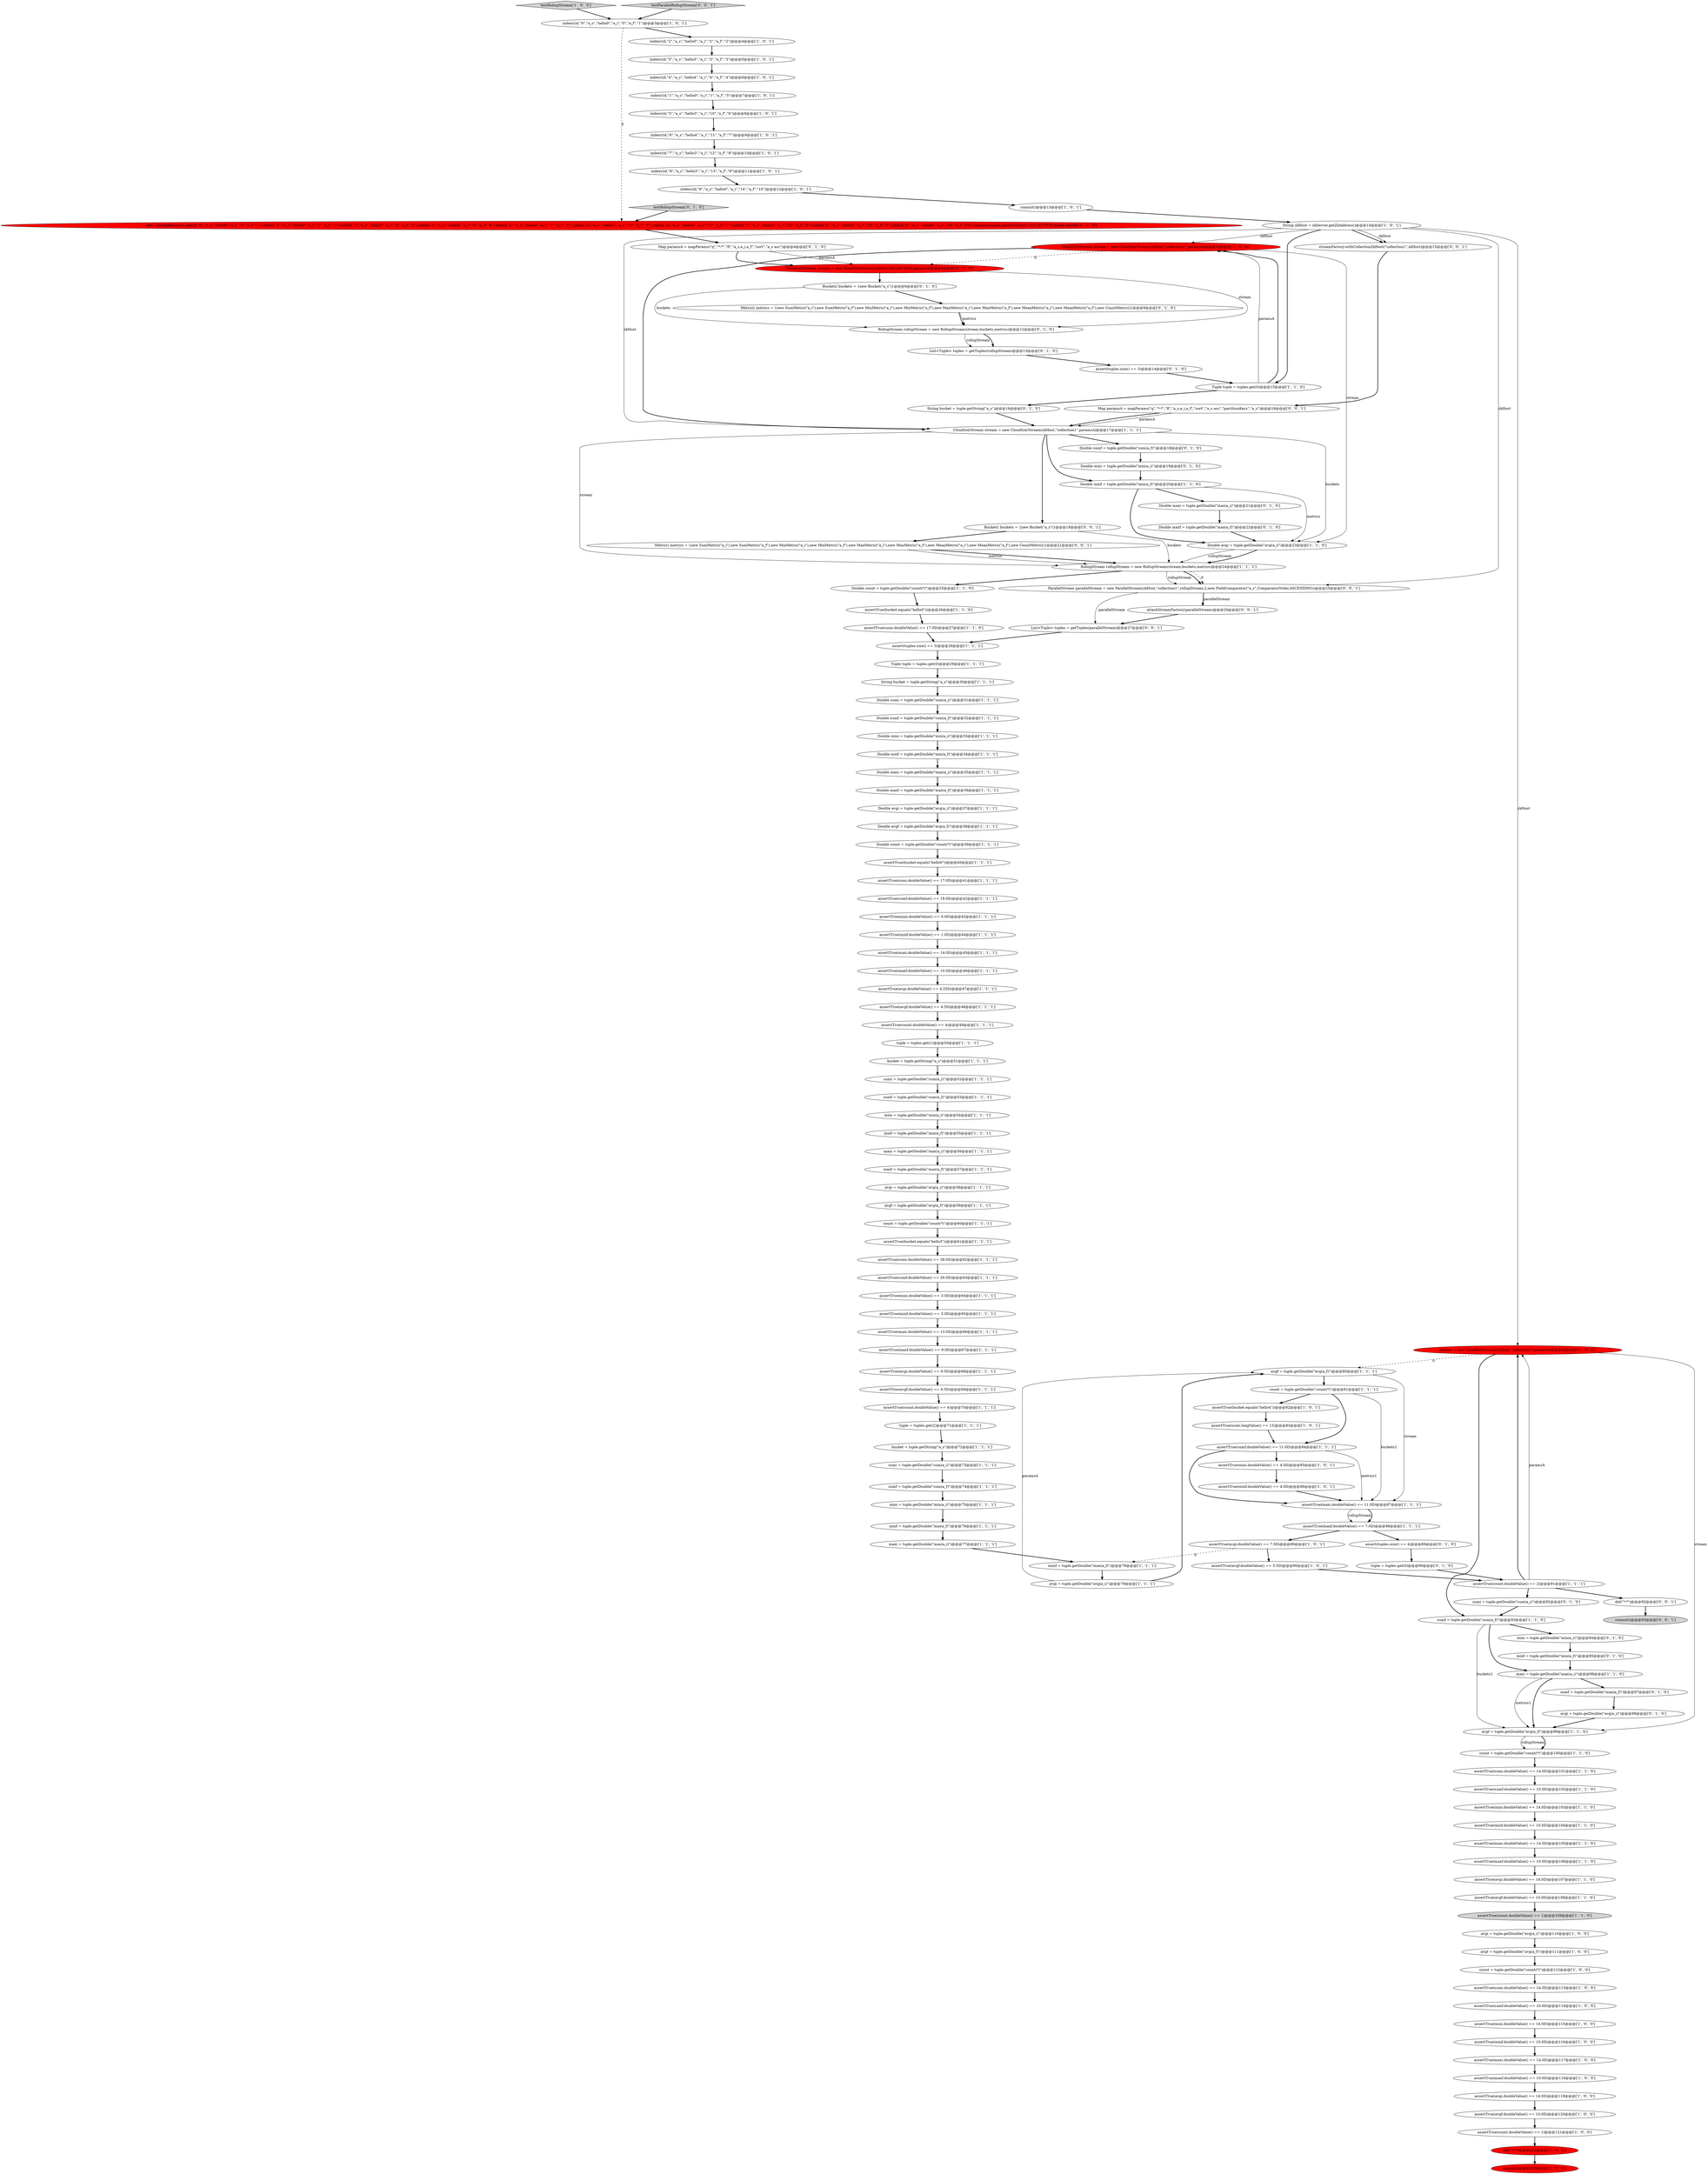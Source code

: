 digraph {
130 [style = filled, label = "sumi = tuple.getDouble(\"sum(a_i)\")@@@92@@@['0', '1', '0']", fillcolor = white, shape = ellipse image = "AAA0AAABBB2BBB"];
103 [style = filled, label = "testRollupStream['1', '0', '0']", fillcolor = lightgray, shape = diamond image = "AAA0AAABBB1BBB"];
128 [style = filled, label = "minf = tuple.getDouble(\"min(a_f)\")@@@95@@@['0', '1', '0']", fillcolor = white, shape = ellipse image = "AAA0AAABBB2BBB"];
63 [style = filled, label = "assertTrue(avgf.doubleValue() == 10.0D)@@@120@@@['1', '0', '0']", fillcolor = white, shape = ellipse image = "AAA0AAABBB1BBB"];
68 [style = filled, label = "assertTrue(maxf.doubleValue() == 10.0D)@@@118@@@['1', '0', '0']", fillcolor = white, shape = ellipse image = "AAA0AAABBB1BBB"];
49 [style = filled, label = "maxi = tuple.getDouble(\"max(a_i)\")@@@56@@@['1', '1', '1']", fillcolor = white, shape = ellipse image = "AAA0AAABBB1BBB"];
75 [style = filled, label = "assertTrue(sumi.doubleValue() == 38.0D)@@@62@@@['1', '1', '1']", fillcolor = white, shape = ellipse image = "AAA0AAABBB1BBB"];
51 [style = filled, label = "assertTrue(maxf.doubleValue() == 7.0D)@@@88@@@['1', '1', '1']", fillcolor = white, shape = ellipse image = "AAA0AAABBB1BBB"];
114 [style = filled, label = "Double sumf = tuple.getDouble(\"sum(a_f)\")@@@18@@@['0', '1', '0']", fillcolor = white, shape = ellipse image = "AAA0AAABBB2BBB"];
5 [style = filled, label = "assertTrue(sumi.longValue() == 15)@@@83@@@['1', '0', '1']", fillcolor = white, shape = ellipse image = "AAA0AAABBB1BBB"];
144 [style = filled, label = "Metric(( metrics = {new SumMetric(\"a_i\"),new SumMetric(\"a_f\"),new MinMetric(\"a_i\"),new MinMetric(\"a_f\"),new MaxMetric(\"a_i\"),new MaxMetric(\"a_f\"),new MeanMetric(\"a_i\"),new MeanMetric(\"a_f\"),new CountMetric()}@@@21@@@['0', '0', '1']", fillcolor = white, shape = ellipse image = "AAA0AAABBB3BBB"];
4 [style = filled, label = "tuple = tuples.get(2)@@@71@@@['1', '1', '1']", fillcolor = white, shape = ellipse image = "AAA0AAABBB1BBB"];
43 [style = filled, label = "assertTrue(maxi.doubleValue() == 14.0D)@@@117@@@['1', '0', '0']", fillcolor = white, shape = ellipse image = "AAA0AAABBB1BBB"];
20 [style = filled, label = "Double sumi = tuple.getDouble(\"sum(a_i)\")@@@31@@@['1', '1', '1']", fillcolor = white, shape = ellipse image = "AAA0AAABBB1BBB"];
78 [style = filled, label = "assertTrue(avgi.doubleValue() == 14.0D)@@@107@@@['1', '1', '0']", fillcolor = white, shape = ellipse image = "AAA0AAABBB1BBB"];
11 [style = filled, label = "Double avgi = tuple.getDouble(\"avg(a_i)\")@@@37@@@['1', '1', '1']", fillcolor = white, shape = ellipse image = "AAA0AAABBB1BBB"];
126 [style = filled, label = "Metric(( metrics = {new SumMetric(\"a_i\"),new SumMetric(\"a_f\"),new MinMetric(\"a_i\"),new MinMetric(\"a_f\"),new MaxMetric(\"a_i\"),new MaxMetric(\"a_f\"),new MeanMetric(\"a_i\"),new MeanMetric(\"a_f\"),new CountMetric()}@@@9@@@['0', '1', '0']", fillcolor = white, shape = ellipse image = "AAA0AAABBB2BBB"];
85 [style = filled, label = "Double avgi = tuple.getDouble(\"avg(a_i)\")@@@23@@@['1', '1', '0']", fillcolor = white, shape = ellipse image = "AAA0AAABBB1BBB"];
88 [style = filled, label = "assertTrue(count.doubleValue() == 1)@@@109@@@['1', '1', '0']", fillcolor = lightgray, shape = ellipse image = "AAA0AAABBB1BBB"];
29 [style = filled, label = "indexr(id,\"5\",\"a_s\",\"hello3\",\"a_i\",\"10\",\"a_f\",\"6\")@@@8@@@['1', '0', '1']", fillcolor = white, shape = ellipse image = "AAA0AAABBB1BBB"];
25 [style = filled, label = "assertTrue(maxi.doubleValue() == 14.0D)@@@105@@@['1', '1', '0']", fillcolor = white, shape = ellipse image = "AAA0AAABBB1BBB"];
123 [style = filled, label = "avgi = tuple.getDouble(\"avg(a_i)\")@@@98@@@['0', '1', '0']", fillcolor = white, shape = ellipse image = "AAA0AAABBB2BBB"];
109 [style = filled, label = "assertTrue(count.doubleValue() == 1)@@@121@@@['1', '0', '0']", fillcolor = white, shape = ellipse image = "AAA0AAABBB1BBB"];
110 [style = filled, label = "indexr(id,\"7\",\"a_s\",\"hello3\",\"a_i\",\"12\",\"a_f\",\"8\")@@@10@@@['1', '0', '1']", fillcolor = white, shape = ellipse image = "AAA0AAABBB1BBB"];
35 [style = filled, label = "assertTrue(sumf.doubleValue() == 10.0D)@@@114@@@['1', '0', '0']", fillcolor = white, shape = ellipse image = "AAA0AAABBB1BBB"];
84 [style = filled, label = "RollupStream rollupStream = new RollupStream(stream,buckets,metrics)@@@24@@@['1', '1', '1']", fillcolor = white, shape = ellipse image = "AAA0AAABBB1BBB"];
34 [style = filled, label = "indexr(id,\"4\",\"a_s\",\"hello4\",\"a_i\",\"4\",\"a_f\",\"4\")@@@6@@@['1', '0', '1']", fillcolor = white, shape = ellipse image = "AAA0AAABBB1BBB"];
39 [style = filled, label = "assertTrue(bucket.equals(\"hello4\"))@@@82@@@['1', '0', '1']", fillcolor = white, shape = ellipse image = "AAA0AAABBB1BBB"];
93 [style = filled, label = "Double sumf = tuple.getDouble(\"sum(a_f)\")@@@32@@@['1', '1', '1']", fillcolor = white, shape = ellipse image = "AAA0AAABBB1BBB"];
92 [style = filled, label = "Double mini = tuple.getDouble(\"min(a_i)\")@@@33@@@['1', '1', '1']", fillcolor = white, shape = ellipse image = "AAA0AAABBB1BBB"];
106 [style = filled, label = "assertTrue(minf.doubleValue() == 10.0D)@@@116@@@['1', '0', '0']", fillcolor = white, shape = ellipse image = "AAA0AAABBB1BBB"];
10 [style = filled, label = "assertTrue(minf.doubleValue() == 4.0D)@@@86@@@['1', '0', '1']", fillcolor = white, shape = ellipse image = "AAA0AAABBB1BBB"];
81 [style = filled, label = "assert(tuples.size() == 3)@@@28@@@['1', '1', '1']", fillcolor = white, shape = ellipse image = "AAA0AAABBB1BBB"];
98 [style = filled, label = "bucket = tuple.getString(\"a_s\")@@@72@@@['1', '1', '1']", fillcolor = white, shape = ellipse image = "AAA0AAABBB1BBB"];
129 [style = filled, label = "Double maxi = tuple.getDouble(\"max(a_i)\")@@@21@@@['0', '1', '0']", fillcolor = white, shape = ellipse image = "AAA0AAABBB2BBB"];
124 [style = filled, label = "assert(tuples.size() == 4)@@@89@@@['0', '1', '0']", fillcolor = white, shape = ellipse image = "AAA0AAABBB2BBB"];
101 [style = filled, label = "Double maxi = tuple.getDouble(\"max(a_i)\")@@@35@@@['1', '1', '1']", fillcolor = white, shape = ellipse image = "AAA0AAABBB1BBB"];
66 [style = filled, label = "tuple = tuples.get(1)@@@50@@@['1', '1', '1']", fillcolor = white, shape = ellipse image = "AAA0AAABBB1BBB"];
90 [style = filled, label = "indexr(id,\"3\",\"a_s\",\"hello3\",\"a_i\",\"3\",\"a_f\",\"3\")@@@5@@@['1', '0', '1']", fillcolor = white, shape = ellipse image = "AAA0AAABBB1BBB"];
23 [style = filled, label = "bucket = tuple.getString(\"a_s\")@@@51@@@['1', '1', '1']", fillcolor = white, shape = ellipse image = "AAA0AAABBB1BBB"];
9 [style = filled, label = "CloudSolrStream stream = new CloudSolrStream(zkHost,\"collection1\",paramsA)@@@16@@@['1', '0', '0']", fillcolor = red, shape = ellipse image = "AAA1AAABBB1BBB"];
115 [style = filled, label = "Map paramsA = mapParams(\"q\",\"*:*\",\"fl\",\"a_s,a_i,a_f\",\"sort\",\"a_s asc\")@@@4@@@['0', '1', '0']", fillcolor = white, shape = ellipse image = "AAA0AAABBB2BBB"];
80 [style = filled, label = "indexr(id,\"6\",\"a_s\",\"hello4\",\"a_i\",\"11\",\"a_f\",\"7\")@@@9@@@['1', '0', '1']", fillcolor = white, shape = ellipse image = "AAA0AAABBB1BBB"];
137 [style = filled, label = "ParallelStream parallelStream = new ParallelStream(zkHost,\"collection1\",rollupStream,2,new FieldComparator(\"a_s\",ComparatorOrder.ASCENDING))@@@25@@@['0', '0', '1']", fillcolor = white, shape = ellipse image = "AAA0AAABBB3BBB"];
99 [style = filled, label = "assertTrue(maxf.doubleValue() == 10.0D)@@@106@@@['1', '1', '0']", fillcolor = white, shape = ellipse image = "AAA0AAABBB1BBB"];
141 [style = filled, label = "streamFactory.withCollectionZkHost(\"collection1\",zkHost)@@@15@@@['0', '0', '1']", fillcolor = white, shape = ellipse image = "AAA0AAABBB3BBB"];
42 [style = filled, label = "assertTrue(sumf.doubleValue() == 26.0D)@@@63@@@['1', '1', '1']", fillcolor = white, shape = ellipse image = "AAA0AAABBB1BBB"];
95 [style = filled, label = "assertTrue(mini.doubleValue() == 4.0D)@@@85@@@['1', '0', '1']", fillcolor = white, shape = ellipse image = "AAA0AAABBB1BBB"];
40 [style = filled, label = "maxf = tuple.getDouble(\"max(a_f)\")@@@78@@@['1', '1', '1']", fillcolor = white, shape = ellipse image = "AAA0AAABBB1BBB"];
27 [style = filled, label = "assertTrue(minf.doubleValue() == 1.0D)@@@44@@@['1', '1', '1']", fillcolor = white, shape = ellipse image = "AAA0AAABBB1BBB"];
77 [style = filled, label = "indexr(id,\"8\",\"a_s\",\"hello3\",\"a_i\",\"13\",\"a_f\",\"9\")@@@11@@@['1', '0', '1']", fillcolor = white, shape = ellipse image = "AAA0AAABBB1BBB"];
44 [style = filled, label = "Tuple tuple = tuples.get(0)@@@29@@@['1', '1', '1']", fillcolor = white, shape = ellipse image = "AAA0AAABBB1BBB"];
46 [style = filled, label = "assertTrue(avgi.doubleValue() == 7.5D)@@@89@@@['1', '0', '1']", fillcolor = white, shape = ellipse image = "AAA0AAABBB1BBB"];
70 [style = filled, label = "mini = tuple.getDouble(\"min(a_i)\")@@@75@@@['1', '1', '1']", fillcolor = white, shape = ellipse image = "AAA0AAABBB1BBB"];
138 [style = filled, label = "attachStreamFactory(parallelStream)@@@26@@@['0', '0', '1']", fillcolor = white, shape = ellipse image = "AAA0AAABBB3BBB"];
19 [style = filled, label = "minf = tuple.getDouble(\"min(a_f)\")@@@55@@@['1', '1', '1']", fillcolor = white, shape = ellipse image = "AAA0AAABBB1BBB"];
113 [style = filled, label = "assertTrue(maxi.doubleValue() == 14.0D)@@@45@@@['1', '1', '1']", fillcolor = white, shape = ellipse image = "AAA0AAABBB1BBB"];
111 [style = filled, label = "assertTrue(sumf.doubleValue() == 18.0D)@@@42@@@['1', '1', '1']", fillcolor = white, shape = ellipse image = "AAA0AAABBB1BBB"];
120 [style = filled, label = "assert(tuples.size() == 3)@@@14@@@['0', '1', '0']", fillcolor = white, shape = ellipse image = "AAA0AAABBB2BBB"];
32 [style = filled, label = "assertTrue(mini.doubleValue() == 0.0D)@@@43@@@['1', '1', '1']", fillcolor = white, shape = ellipse image = "AAA0AAABBB1BBB"];
116 [style = filled, label = "Double maxf = tuple.getDouble(\"max(a_f)\")@@@22@@@['0', '1', '0']", fillcolor = white, shape = ellipse image = "AAA0AAABBB2BBB"];
13 [style = filled, label = "sumf = tuple.getDouble(\"sum(a_f)\")@@@74@@@['1', '1', '1']", fillcolor = white, shape = ellipse image = "AAA0AAABBB1BBB"];
37 [style = filled, label = "assertTrue(maxi.doubleValue() == 11.0D)@@@87@@@['1', '1', '1']", fillcolor = white, shape = ellipse image = "AAA0AAABBB1BBB"];
64 [style = filled, label = "Double count = tuple.getDouble(\"count(*)\")@@@39@@@['1', '1', '1']", fillcolor = white, shape = ellipse image = "AAA0AAABBB1BBB"];
14 [style = filled, label = "Double minf = tuple.getDouble(\"min(a_f)\")@@@34@@@['1', '1', '1']", fillcolor = white, shape = ellipse image = "AAA0AAABBB1BBB"];
53 [style = filled, label = "CloudSolrStream stream = new CloudSolrStream(zkHost,\"collection1\",paramsA)@@@17@@@['1', '1', '1']", fillcolor = white, shape = ellipse image = "AAA0AAABBB1BBB"];
8 [style = filled, label = "Double count = tuple.getDouble(\"count(*)\")@@@25@@@['1', '1', '0']", fillcolor = white, shape = ellipse image = "AAA0AAABBB1BBB"];
55 [style = filled, label = "del(\"*:*\")@@@122@@@['1', '0', '0']", fillcolor = red, shape = ellipse image = "AAA1AAABBB1BBB"];
16 [style = filled, label = "assertTrue(avgf.doubleValue() == 6.5D)@@@69@@@['1', '1', '1']", fillcolor = white, shape = ellipse image = "AAA0AAABBB1BBB"];
119 [style = filled, label = "CloudSolrStream stream = new CloudSolrStream(zkHost,COLLECTION,paramsA)@@@5@@@['0', '1', '0']", fillcolor = red, shape = ellipse image = "AAA1AAABBB2BBB"];
6 [style = filled, label = "assertTrue(maxf.doubleValue() == 9.0D)@@@67@@@['1', '1', '1']", fillcolor = white, shape = ellipse image = "AAA0AAABBB1BBB"];
140 [style = filled, label = "Bucket(( buckets = {new Bucket(\"a_s\")}@@@18@@@['0', '0', '1']", fillcolor = white, shape = ellipse image = "AAA0AAABBB3BBB"];
79 [style = filled, label = "assertTrue(count.doubleValue() == 2)@@@91@@@['1', '1', '1']", fillcolor = white, shape = ellipse image = "AAA0AAABBB1BBB"];
82 [style = filled, label = "assertTrue(sumf.doubleValue() == 11.0D)@@@84@@@['1', '1', '1']", fillcolor = white, shape = ellipse image = "AAA0AAABBB1BBB"];
89 [style = filled, label = "assertTrue(sumi.doubleValue() == 14.0D)@@@101@@@['1', '1', '0']", fillcolor = white, shape = ellipse image = "AAA0AAABBB1BBB"];
1 [style = filled, label = "indexr(id,\"2\",\"a_s\",\"hello0\",\"a_i\",\"2\",\"a_f\",\"2\")@@@4@@@['1', '0', '1']", fillcolor = white, shape = ellipse image = "AAA0AAABBB1BBB"];
71 [style = filled, label = "assertTrue(mini.doubleValue() == 14.0D)@@@103@@@['1', '1', '0']", fillcolor = white, shape = ellipse image = "AAA0AAABBB1BBB"];
112 [style = filled, label = "assertTrue(avgf.doubleValue() == 5.5D)@@@90@@@['1', '0', '1']", fillcolor = white, shape = ellipse image = "AAA0AAABBB1BBB"];
83 [style = filled, label = "assertTrue(sumi.doubleValue() == 17.0D)@@@41@@@['1', '1', '1']", fillcolor = white, shape = ellipse image = "AAA0AAABBB1BBB"];
31 [style = filled, label = "assertTrue(avgf.doubleValue() == 4.5D)@@@48@@@['1', '1', '1']", fillcolor = white, shape = ellipse image = "AAA0AAABBB1BBB"];
18 [style = filled, label = "maxf = tuple.getDouble(\"max(a_f)\")@@@57@@@['1', '1', '1']", fillcolor = white, shape = ellipse image = "AAA0AAABBB1BBB"];
38 [style = filled, label = "avgf = tuple.getDouble(\"avg(a_f)\")@@@59@@@['1', '1', '1']", fillcolor = white, shape = ellipse image = "AAA0AAABBB1BBB"];
12 [style = filled, label = "avgi = tuple.getDouble(\"avg(a_i)\")@@@58@@@['1', '1', '1']", fillcolor = white, shape = ellipse image = "AAA0AAABBB1BBB"];
59 [style = filled, label = "mini = tuple.getDouble(\"min(a_i)\")@@@54@@@['1', '1', '1']", fillcolor = white, shape = ellipse image = "AAA0AAABBB1BBB"];
105 [style = filled, label = "count = tuple.getDouble(\"count(*)\")@@@100@@@['1', '1', '0']", fillcolor = white, shape = ellipse image = "AAA0AAABBB1BBB"];
57 [style = filled, label = "assertTrue(bucket.equals(\"hello0\"))@@@26@@@['1', '1', '0']", fillcolor = white, shape = ellipse image = "AAA0AAABBB1BBB"];
45 [style = filled, label = "maxi = tuple.getDouble(\"max(a_i)\")@@@77@@@['1', '1', '1']", fillcolor = white, shape = ellipse image = "AAA0AAABBB1BBB"];
100 [style = filled, label = "assertTrue(sumi.doubleValue() == 14.0D)@@@113@@@['1', '0', '0']", fillcolor = white, shape = ellipse image = "AAA0AAABBB1BBB"];
17 [style = filled, label = "assertTrue(bucket.equals(\"hello3\"))@@@61@@@['1', '1', '1']", fillcolor = white, shape = ellipse image = "AAA0AAABBB1BBB"];
65 [style = filled, label = "String bucket = tuple.getString(\"a_s\")@@@30@@@['1', '1', '1']", fillcolor = white, shape = ellipse image = "AAA0AAABBB1BBB"];
28 [style = filled, label = "String zkHost = zkServer.getZkAddress()@@@14@@@['1', '0', '1']", fillcolor = white, shape = ellipse image = "AAA0AAABBB1BBB"];
69 [style = filled, label = "sumi = tuple.getDouble(\"sum(a_i)\")@@@73@@@['1', '1', '1']", fillcolor = white, shape = ellipse image = "AAA0AAABBB1BBB"];
0 [style = filled, label = "assertTrue(sumi.doubleValue() == 17.0D)@@@27@@@['1', '1', '0']", fillcolor = white, shape = ellipse image = "AAA0AAABBB1BBB"];
135 [style = filled, label = "Map paramsA = mapParams(\"q\",\"*:*\",\"fl\",\"a_s,a_i,a_f\",\"sort\",\"a_s asc\",\"partitionKeys\",\"a_s\")@@@16@@@['0', '0', '1']", fillcolor = white, shape = ellipse image = "AAA0AAABBB3BBB"];
7 [style = filled, label = "count = tuple.getDouble(\"count(*)\")@@@112@@@['1', '0', '0']", fillcolor = white, shape = ellipse image = "AAA0AAABBB1BBB"];
97 [style = filled, label = "Double minf = tuple.getDouble(\"min(a_f)\")@@@20@@@['1', '1', '0']", fillcolor = white, shape = ellipse image = "AAA0AAABBB1BBB"];
62 [style = filled, label = "count = tuple.getDouble(\"count(*)\")@@@81@@@['1', '1', '1']", fillcolor = white, shape = ellipse image = "AAA0AAABBB1BBB"];
94 [style = filled, label = "indexr(id,\"9\",\"a_s\",\"hello0\",\"a_i\",\"14\",\"a_f\",\"10\")@@@12@@@['1', '0', '1']", fillcolor = white, shape = ellipse image = "AAA0AAABBB1BBB"];
50 [style = filled, label = "indexr(id,\"0\",\"a_s\",\"hello0\",\"a_i\",\"0\",\"a_f\",\"1\")@@@3@@@['1', '0', '1']", fillcolor = white, shape = ellipse image = "AAA0AAABBB1BBB"];
104 [style = filled, label = "assertTrue(mini.doubleValue() == 14.0D)@@@115@@@['1', '0', '0']", fillcolor = white, shape = ellipse image = "AAA0AAABBB1BBB"];
15 [style = filled, label = "assertTrue(mini.doubleValue() == 3.0D)@@@64@@@['1', '1', '1']", fillcolor = white, shape = ellipse image = "AAA0AAABBB1BBB"];
127 [style = filled, label = "mini = tuple.getDouble(\"min(a_i)\")@@@94@@@['0', '1', '0']", fillcolor = white, shape = ellipse image = "AAA0AAABBB2BBB"];
136 [style = filled, label = "testParallelRollupStream['0', '0', '1']", fillcolor = lightgray, shape = diamond image = "AAA0AAABBB3BBB"];
122 [style = filled, label = "testRollupStream['0', '1', '0']", fillcolor = lightgray, shape = diamond image = "AAA0AAABBB2BBB"];
48 [style = filled, label = "assertTrue(avgi.doubleValue() == 9.5D)@@@68@@@['1', '1', '1']", fillcolor = white, shape = ellipse image = "AAA0AAABBB1BBB"];
24 [style = filled, label = "Tuple tuple = tuples.get(0)@@@15@@@['1', '1', '0']", fillcolor = white, shape = ellipse image = "AAA0AAABBB1BBB"];
41 [style = filled, label = "avgf = tuple.getDouble(\"avg(a_f)\")@@@111@@@['1', '0', '0']", fillcolor = white, shape = ellipse image = "AAA0AAABBB1BBB"];
21 [style = filled, label = "commit()@@@13@@@['1', '0', '1']", fillcolor = white, shape = ellipse image = "AAA0AAABBB1BBB"];
134 [style = filled, label = "maxf = tuple.getDouble(\"max(a_f)\")@@@97@@@['0', '1', '0']", fillcolor = white, shape = ellipse image = "AAA0AAABBB2BBB"];
102 [style = filled, label = "assertTrue(count.doubleValue() == 4)@@@49@@@['1', '1', '1']", fillcolor = white, shape = ellipse image = "AAA0AAABBB1BBB"];
118 [style = filled, label = "RollupStream rollupStream = new RollupStream(stream,buckets,metrics)@@@12@@@['0', '1', '0']", fillcolor = white, shape = ellipse image = "AAA0AAABBB2BBB"];
87 [style = filled, label = "sumf = tuple.getDouble(\"sum(a_f)\")@@@93@@@['1', '1', '0']", fillcolor = white, shape = ellipse image = "AAA0AAABBB1BBB"];
60 [style = filled, label = "Double maxf = tuple.getDouble(\"max(a_f)\")@@@36@@@['1', '1', '1']", fillcolor = white, shape = ellipse image = "AAA0AAABBB1BBB"];
36 [style = filled, label = "assertTrue(avgf.doubleValue() == 10.0D)@@@108@@@['1', '1', '0']", fillcolor = white, shape = ellipse image = "AAA0AAABBB1BBB"];
139 [style = filled, label = "del(\"*:*\")@@@92@@@['0', '0', '1']", fillcolor = white, shape = ellipse image = "AAA0AAABBB3BBB"];
108 [style = filled, label = "assertTrue(sumf.doubleValue() == 10.0D)@@@102@@@['1', '1', '0']", fillcolor = white, shape = ellipse image = "AAA0AAABBB1BBB"];
117 [style = filled, label = "new UpdateRequest().add(id,\"0\",\"a_s\",\"hello0\",\"a_i\",\"0\",\"a_f\",\"1\").add(id,\"2\",\"a_s\",\"hello0\",\"a_i\",\"2\",\"a_f\",\"2\").add(id,\"3\",\"a_s\",\"hello3\",\"a_i\",\"3\",\"a_f\",\"3\").add(id,\"4\",\"a_s\",\"hello4\",\"a_i\",\"4\",\"a_f\",\"4\").add(id,\"1\",\"a_s\",\"hello0\",\"a_i\",\"1\",\"a_f\",\"5\").add(id,\"5\",\"a_s\",\"hello3\",\"a_i\",\"10\",\"a_f\",\"6\").add(id,\"6\",\"a_s\",\"hello4\",\"a_i\",\"11\",\"a_f\",\"7\").add(id,\"7\",\"a_s\",\"hello3\",\"a_i\",\"12\",\"a_f\",\"8\").add(id,\"8\",\"a_s\",\"hello3\",\"a_i\",\"13\",\"a_f\",\"9\").add(id,\"9\",\"a_s\",\"hello0\",\"a_i\",\"14\",\"a_f\",\"10\").commit(cluster.getSolrClient(),COLLECTION)@@@3@@@['0', '1', '0']", fillcolor = red, shape = ellipse image = "AAA1AAABBB2BBB"];
2 [style = filled, label = "assertTrue(maxf.doubleValue() == 10.0D)@@@46@@@['1', '1', '1']", fillcolor = white, shape = ellipse image = "AAA0AAABBB1BBB"];
132 [style = filled, label = "Bucket(( buckets = {new Bucket(\"a_s\")}@@@6@@@['0', '1', '0']", fillcolor = white, shape = ellipse image = "AAA0AAABBB2BBB"];
54 [style = filled, label = "indexr(id,\"1\",\"a_s\",\"hello0\",\"a_i\",\"1\",\"a_f\",\"5\")@@@7@@@['1', '0', '1']", fillcolor = white, shape = ellipse image = "AAA0AAABBB1BBB"];
22 [style = filled, label = "assertTrue(minf.doubleValue() == 3.0D)@@@65@@@['1', '1', '1']", fillcolor = white, shape = ellipse image = "AAA0AAABBB1BBB"];
26 [style = filled, label = "Double avgf = tuple.getDouble(\"avg(a_f)\")@@@38@@@['1', '1', '1']", fillcolor = white, shape = ellipse image = "AAA0AAABBB1BBB"];
76 [style = filled, label = "sumi = tuple.getDouble(\"sum(a_i)\")@@@52@@@['1', '1', '1']", fillcolor = white, shape = ellipse image = "AAA0AAABBB1BBB"];
96 [style = filled, label = "assertTrue(count.doubleValue() == 4)@@@70@@@['1', '1', '1']", fillcolor = white, shape = ellipse image = "AAA0AAABBB1BBB"];
86 [style = filled, label = "avgi = tuple.getDouble(\"avg(a_i)\")@@@110@@@['1', '0', '0']", fillcolor = white, shape = ellipse image = "AAA0AAABBB1BBB"];
133 [style = filled, label = "Double mini = tuple.getDouble(\"min(a_i)\")@@@19@@@['0', '1', '0']", fillcolor = white, shape = ellipse image = "AAA0AAABBB2BBB"];
74 [style = filled, label = "count = tuple.getDouble(\"count(*)\")@@@60@@@['1', '1', '1']", fillcolor = white, shape = ellipse image = "AAA0AAABBB1BBB"];
58 [style = filled, label = "minf = tuple.getDouble(\"min(a_f)\")@@@76@@@['1', '1', '1']", fillcolor = white, shape = ellipse image = "AAA0AAABBB1BBB"];
91 [style = filled, label = "stream = new CloudSolrStream(zkHost,\"collection1\",paramsA)@@@92@@@['1', '0', '0']", fillcolor = red, shape = ellipse image = "AAA1AAABBB1BBB"];
47 [style = filled, label = "assertTrue(maxi.doubleValue() == 13.0D)@@@66@@@['1', '1', '1']", fillcolor = white, shape = ellipse image = "AAA0AAABBB1BBB"];
131 [style = filled, label = "tuple = tuples.get(0)@@@90@@@['0', '1', '0']", fillcolor = white, shape = ellipse image = "AAA0AAABBB2BBB"];
52 [style = filled, label = "avgf = tuple.getDouble(\"avg(a_f)\")@@@80@@@['1', '1', '1']", fillcolor = white, shape = ellipse image = "AAA0AAABBB1BBB"];
30 [style = filled, label = "maxi = tuple.getDouble(\"max(a_i)\")@@@96@@@['1', '1', '0']", fillcolor = white, shape = ellipse image = "AAA0AAABBB1BBB"];
67 [style = filled, label = "assertTrue(minf.doubleValue() == 10.0D)@@@104@@@['1', '1', '0']", fillcolor = white, shape = ellipse image = "AAA0AAABBB1BBB"];
107 [style = filled, label = "sumf = tuple.getDouble(\"sum(a_f)\")@@@53@@@['1', '1', '1']", fillcolor = white, shape = ellipse image = "AAA0AAABBB1BBB"];
125 [style = filled, label = "List<Tuple> tuples = getTuples(rollupStream)@@@13@@@['0', '1', '0']", fillcolor = white, shape = ellipse image = "AAA0AAABBB2BBB"];
143 [style = filled, label = "List<Tuple> tuples = getTuples(parallelStream)@@@27@@@['0', '0', '1']", fillcolor = white, shape = ellipse image = "AAA0AAABBB3BBB"];
61 [style = filled, label = "assertTrue(avgi.doubleValue() == 14.0D)@@@119@@@['1', '0', '0']", fillcolor = white, shape = ellipse image = "AAA0AAABBB1BBB"];
73 [style = filled, label = "assertTrue(avgi.doubleValue() == 4.25D)@@@47@@@['1', '1', '1']", fillcolor = white, shape = ellipse image = "AAA0AAABBB1BBB"];
72 [style = filled, label = "avgi = tuple.getDouble(\"avg(a_i)\")@@@79@@@['1', '1', '1']", fillcolor = white, shape = ellipse image = "AAA0AAABBB1BBB"];
56 [style = filled, label = "avgf = tuple.getDouble(\"avg(a_f)\")@@@99@@@['1', '1', '0']", fillcolor = white, shape = ellipse image = "AAA0AAABBB1BBB"];
121 [style = filled, label = "String bucket = tuple.getString(\"a_s\")@@@16@@@['0', '1', '0']", fillcolor = white, shape = ellipse image = "AAA0AAABBB2BBB"];
3 [style = filled, label = "assertTrue(bucket.equals(\"hello0\"))@@@40@@@['1', '1', '1']", fillcolor = white, shape = ellipse image = "AAA0AAABBB1BBB"];
33 [style = filled, label = "commit()@@@123@@@['1', '0', '0']", fillcolor = red, shape = ellipse image = "AAA1AAABBB1BBB"];
142 [style = filled, label = "commit()@@@93@@@['0', '0', '1']", fillcolor = lightgray, shape = ellipse image = "AAA0AAABBB3BBB"];
9->53 [style = bold, label=""];
78->36 [style = bold, label=""];
88->86 [style = bold, label=""];
14->101 [style = bold, label=""];
84->8 [style = bold, label=""];
64->3 [style = bold, label=""];
67->25 [style = bold, label=""];
117->115 [style = bold, label=""];
91->56 [style = solid, label="stream"];
96->4 [style = bold, label=""];
87->30 [style = bold, label=""];
82->37 [style = solid, label="metrics1"];
24->9 [style = solid, label="paramsA"];
23->76 [style = bold, label=""];
130->87 [style = bold, label=""];
128->30 [style = bold, label=""];
79->139 [style = bold, label=""];
21->28 [style = bold, label=""];
84->137 [style = bold, label=""];
137->138 [style = solid, label="parallelStream"];
79->130 [style = bold, label=""];
84->137 [style = dashed, label="0"];
115->119 [style = bold, label=""];
75->42 [style = bold, label=""];
54->29 [style = bold, label=""];
93->92 [style = bold, label=""];
71->67 [style = bold, label=""];
12->38 [style = bold, label=""];
53->114 [style = bold, label=""];
53->140 [style = bold, label=""];
13->70 [style = bold, label=""];
83->111 [style = bold, label=""];
22->47 [style = bold, label=""];
115->119 [style = solid, label="paramsA"];
105->89 [style = bold, label=""];
28->141 [style = bold, label=""];
28->137 [style = solid, label="zkHost"];
9->119 [style = dashed, label="0"];
65->20 [style = bold, label=""];
81->44 [style = bold, label=""];
53->84 [style = solid, label="stream"];
85->84 [style = bold, label=""];
40->72 [style = bold, label=""];
120->24 [style = bold, label=""];
8->57 [style = bold, label=""];
127->128 [style = bold, label=""];
26->64 [style = bold, label=""];
4->98 [style = bold, label=""];
42->15 [style = bold, label=""];
108->71 [style = bold, label=""];
118->125 [style = solid, label="rollupStream"];
47->6 [style = bold, label=""];
136->50 [style = bold, label=""];
28->141 [style = solid, label="zkHost"];
97->129 [style = bold, label=""];
46->40 [style = dashed, label="0"];
62->82 [style = bold, label=""];
91->52 [style = dashed, label="0"];
131->79 [style = bold, label=""];
28->53 [style = solid, label="zkHost"];
37->51 [style = solid, label="rollupStream"];
143->81 [style = bold, label=""];
28->91 [style = solid, label="zkHost"];
72->52 [style = bold, label=""];
18->12 [style = bold, label=""];
34->54 [style = bold, label=""];
135->53 [style = bold, label=""];
103->50 [style = bold, label=""];
57->0 [style = bold, label=""];
20->93 [style = bold, label=""];
29->80 [style = bold, label=""];
138->143 [style = bold, label=""];
2->73 [style = bold, label=""];
28->9 [style = solid, label="zkHost"];
79->91 [style = solid, label="paramsA"];
134->123 [style = bold, label=""];
97->85 [style = solid, label="metrics"];
62->39 [style = bold, label=""];
30->134 [style = bold, label=""];
137->138 [style = bold, label=""];
106->43 [style = bold, label=""];
126->118 [style = solid, label="metrics"];
3->83 [style = bold, label=""];
97->85 [style = bold, label=""];
48->16 [style = bold, label=""];
50->117 [style = dashed, label="0"];
49->18 [style = bold, label=""];
28->24 [style = bold, label=""];
104->106 [style = bold, label=""];
52->62 [style = bold, label=""];
35->104 [style = bold, label=""];
91->87 [style = bold, label=""];
61->63 [style = bold, label=""];
9->85 [style = solid, label="stream"];
27->113 [style = bold, label=""];
99->78 [style = bold, label=""];
6->48 [style = bold, label=""];
11->26 [style = bold, label=""];
87->56 [style = solid, label="buckets1"];
86->41 [style = bold, label=""];
114->133 [style = bold, label=""];
118->125 [style = bold, label=""];
84->137 [style = solid, label="rollupStream"];
141->135 [style = bold, label=""];
31->102 [style = bold, label=""];
39->5 [style = bold, label=""];
95->10 [style = bold, label=""];
77->94 [style = bold, label=""];
5->82 [style = bold, label=""];
132->126 [style = bold, label=""];
122->117 [style = bold, label=""];
32->27 [style = bold, label=""];
144->84 [style = bold, label=""];
139->142 [style = bold, label=""];
144->84 [style = solid, label="metrics"];
24->121 [style = bold, label=""];
56->105 [style = solid, label="rollupStream"];
119->132 [style = bold, label=""];
51->124 [style = bold, label=""];
16->96 [style = bold, label=""];
111->32 [style = bold, label=""];
94->21 [style = bold, label=""];
15->22 [style = bold, label=""];
89->108 [style = bold, label=""];
80->110 [style = bold, label=""];
110->77 [style = bold, label=""];
36->88 [style = bold, label=""];
137->143 [style = solid, label="parallelStream"];
1->90 [style = bold, label=""];
109->55 [style = bold, label=""];
112->79 [style = bold, label=""];
101->60 [style = bold, label=""];
76->107 [style = bold, label=""];
121->53 [style = bold, label=""];
82->37 [style = bold, label=""];
53->97 [style = bold, label=""];
56->105 [style = bold, label=""];
72->52 [style = solid, label="paramsA"];
129->116 [style = bold, label=""];
124->131 [style = bold, label=""];
30->56 [style = solid, label="metrics1"];
92->14 [style = bold, label=""];
24->9 [style = bold, label=""];
45->40 [style = bold, label=""];
10->37 [style = bold, label=""];
79->91 [style = bold, label=""];
7->100 [style = bold, label=""];
135->53 [style = solid, label="paramsA"];
66->23 [style = bold, label=""];
98->69 [style = bold, label=""];
41->7 [style = bold, label=""];
38->74 [style = bold, label=""];
52->37 [style = solid, label="stream"];
37->51 [style = bold, label=""];
102->66 [style = bold, label=""];
140->144 [style = bold, label=""];
107->59 [style = bold, label=""];
90->34 [style = bold, label=""];
63->109 [style = bold, label=""];
43->68 [style = bold, label=""];
132->118 [style = solid, label="buckets"];
17->75 [style = bold, label=""];
113->2 [style = bold, label=""];
87->127 [style = bold, label=""];
0->81 [style = bold, label=""];
51->46 [style = bold, label=""];
125->120 [style = bold, label=""];
100->35 [style = bold, label=""];
119->118 [style = solid, label="stream"];
74->17 [style = bold, label=""];
126->118 [style = bold, label=""];
70->58 [style = bold, label=""];
46->112 [style = bold, label=""];
19->49 [style = bold, label=""];
50->1 [style = bold, label=""];
55->33 [style = bold, label=""];
133->97 [style = bold, label=""];
58->45 [style = bold, label=""];
44->65 [style = bold, label=""];
30->56 [style = bold, label=""];
60->11 [style = bold, label=""];
25->99 [style = bold, label=""];
85->84 [style = solid, label="rollupStream"];
68->61 [style = bold, label=""];
73->31 [style = bold, label=""];
53->85 [style = solid, label="buckets"];
69->13 [style = bold, label=""];
123->56 [style = bold, label=""];
140->84 [style = solid, label="buckets"];
82->95 [style = bold, label=""];
62->37 [style = solid, label="buckets1"];
59->19 [style = bold, label=""];
116->85 [style = bold, label=""];
}
